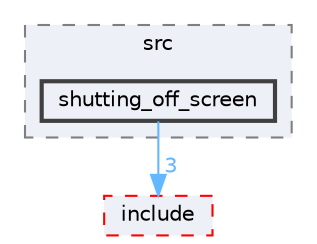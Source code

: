 digraph "C:/Users/aleja/Documents/Github/PM3-Cable_Monitor/Software/Cable-Monitor_TouchGFX/Cable_Monitor_Horwey/TouchGFX/gui/src/shutting_off_screen"
{
 // LATEX_PDF_SIZE
  bgcolor="transparent";
  edge [fontname=Helvetica,fontsize=10,labelfontname=Helvetica,labelfontsize=10];
  node [fontname=Helvetica,fontsize=10,shape=box,height=0.2,width=0.4];
  compound=true
  subgraph clusterdir_fead4d3918e78267d6332d052aea3780 {
    graph [ bgcolor="#edf0f7", pencolor="grey50", label="src", fontname=Helvetica,fontsize=10 style="filled,dashed", URL="dir_fead4d3918e78267d6332d052aea3780.html",tooltip=""]
  dir_69d5bd5ffa8e9d99ac1ea15ffc8797d9 [label="shutting_off_screen", fillcolor="#edf0f7", color="grey25", style="filled,bold", URL="dir_69d5bd5ffa8e9d99ac1ea15ffc8797d9.html",tooltip=""];
  }
  dir_7d0e74372a50d3721000a94171d7e601 [label="include", fillcolor="#edf0f7", color="red", style="filled,dashed", URL="dir_7d0e74372a50d3721000a94171d7e601.html",tooltip=""];
  dir_69d5bd5ffa8e9d99ac1ea15ffc8797d9->dir_7d0e74372a50d3721000a94171d7e601 [headlabel="3", labeldistance=1.5 headhref="dir_000035_000011.html" href="dir_000035_000011.html" color="steelblue1" fontcolor="steelblue1"];
}
